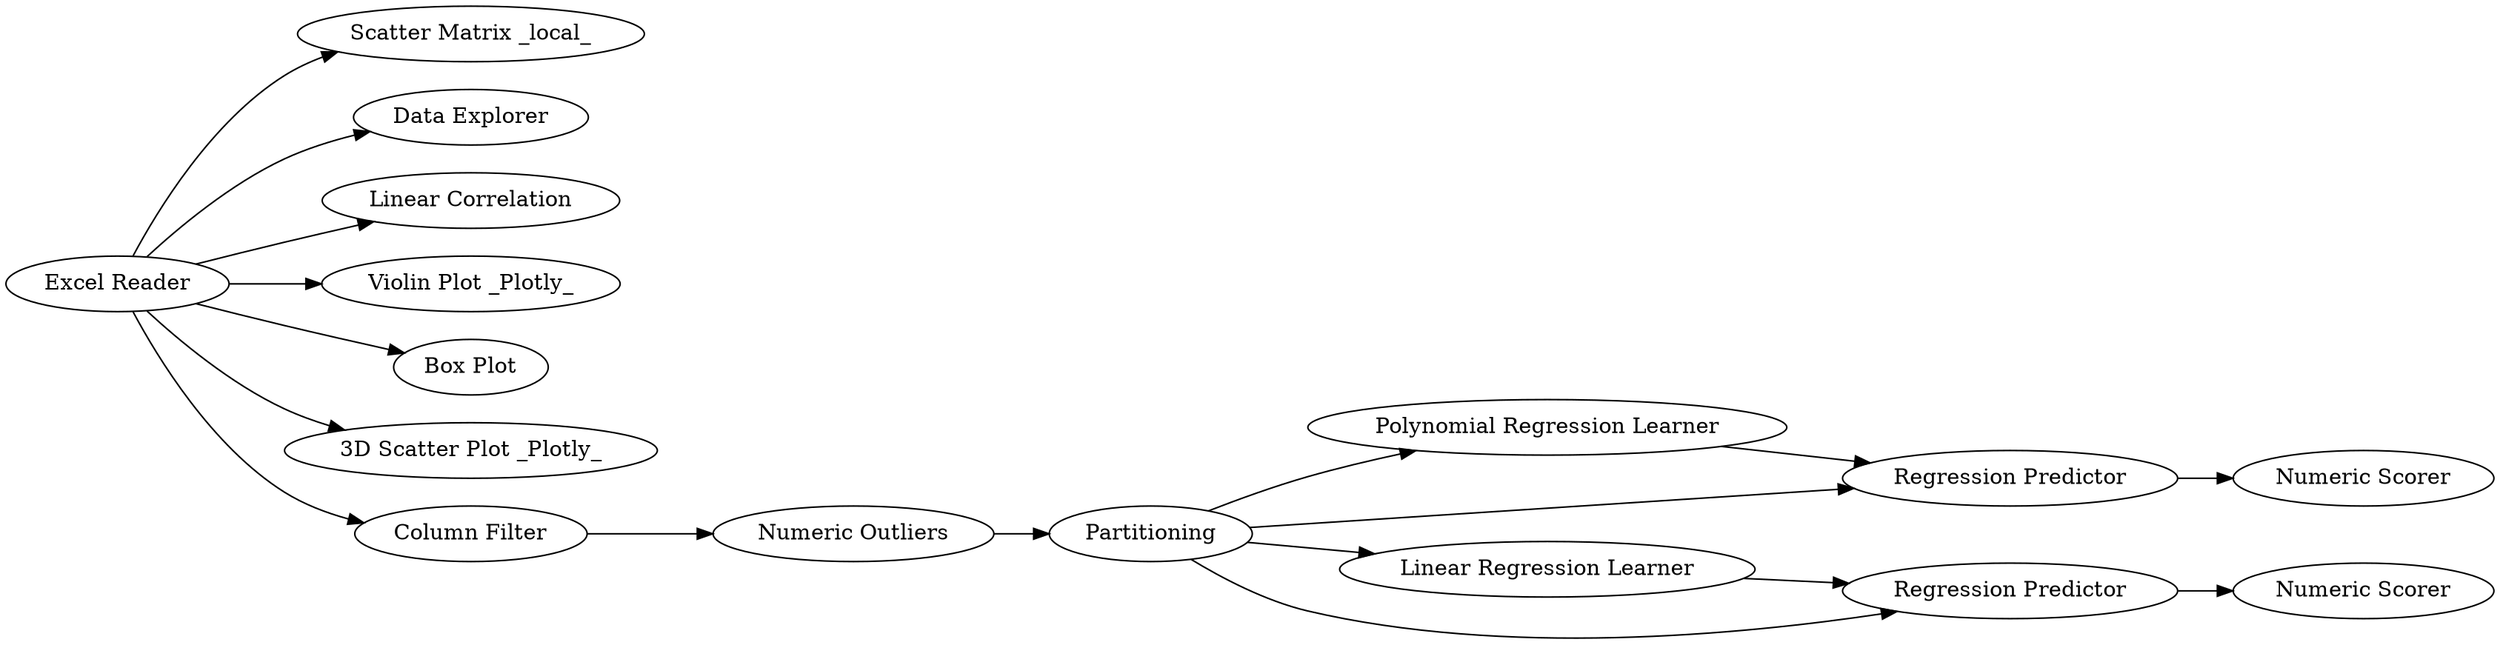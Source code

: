 digraph {
	3 [label="Scatter Matrix _local_"]
	4 [label="Data Explorer"]
	19 [label=Partitioning]
	21 [label="Polynomial Regression Learner"]
	23 [label="Linear Regression Learner"]
	24 [label="Regression Predictor"]
	26 [label="Numeric Scorer"]
	27 [label="Numeric Scorer"]
	28 [label="Regression Predictor"]
	30 [label="Linear Correlation"]
	32 [label="Violin Plot _Plotly_"]
	33 [label="Box Plot"]
	37 [label="3D Scatter Plot _Plotly_"]
	38 [label="Column Filter"]
	39 [label="Excel Reader"]
	41 [label="Numeric Outliers"]
	19 -> 23
	19 -> 21
	19 -> 24
	19 -> 28
	21 -> 24
	23 -> 28
	24 -> 27
	28 -> 26
	38 -> 41
	39 -> 4
	39 -> 37
	39 -> 38
	39 -> 32
	39 -> 33
	39 -> 3
	39 -> 30
	41 -> 19
	rankdir=LR
}
